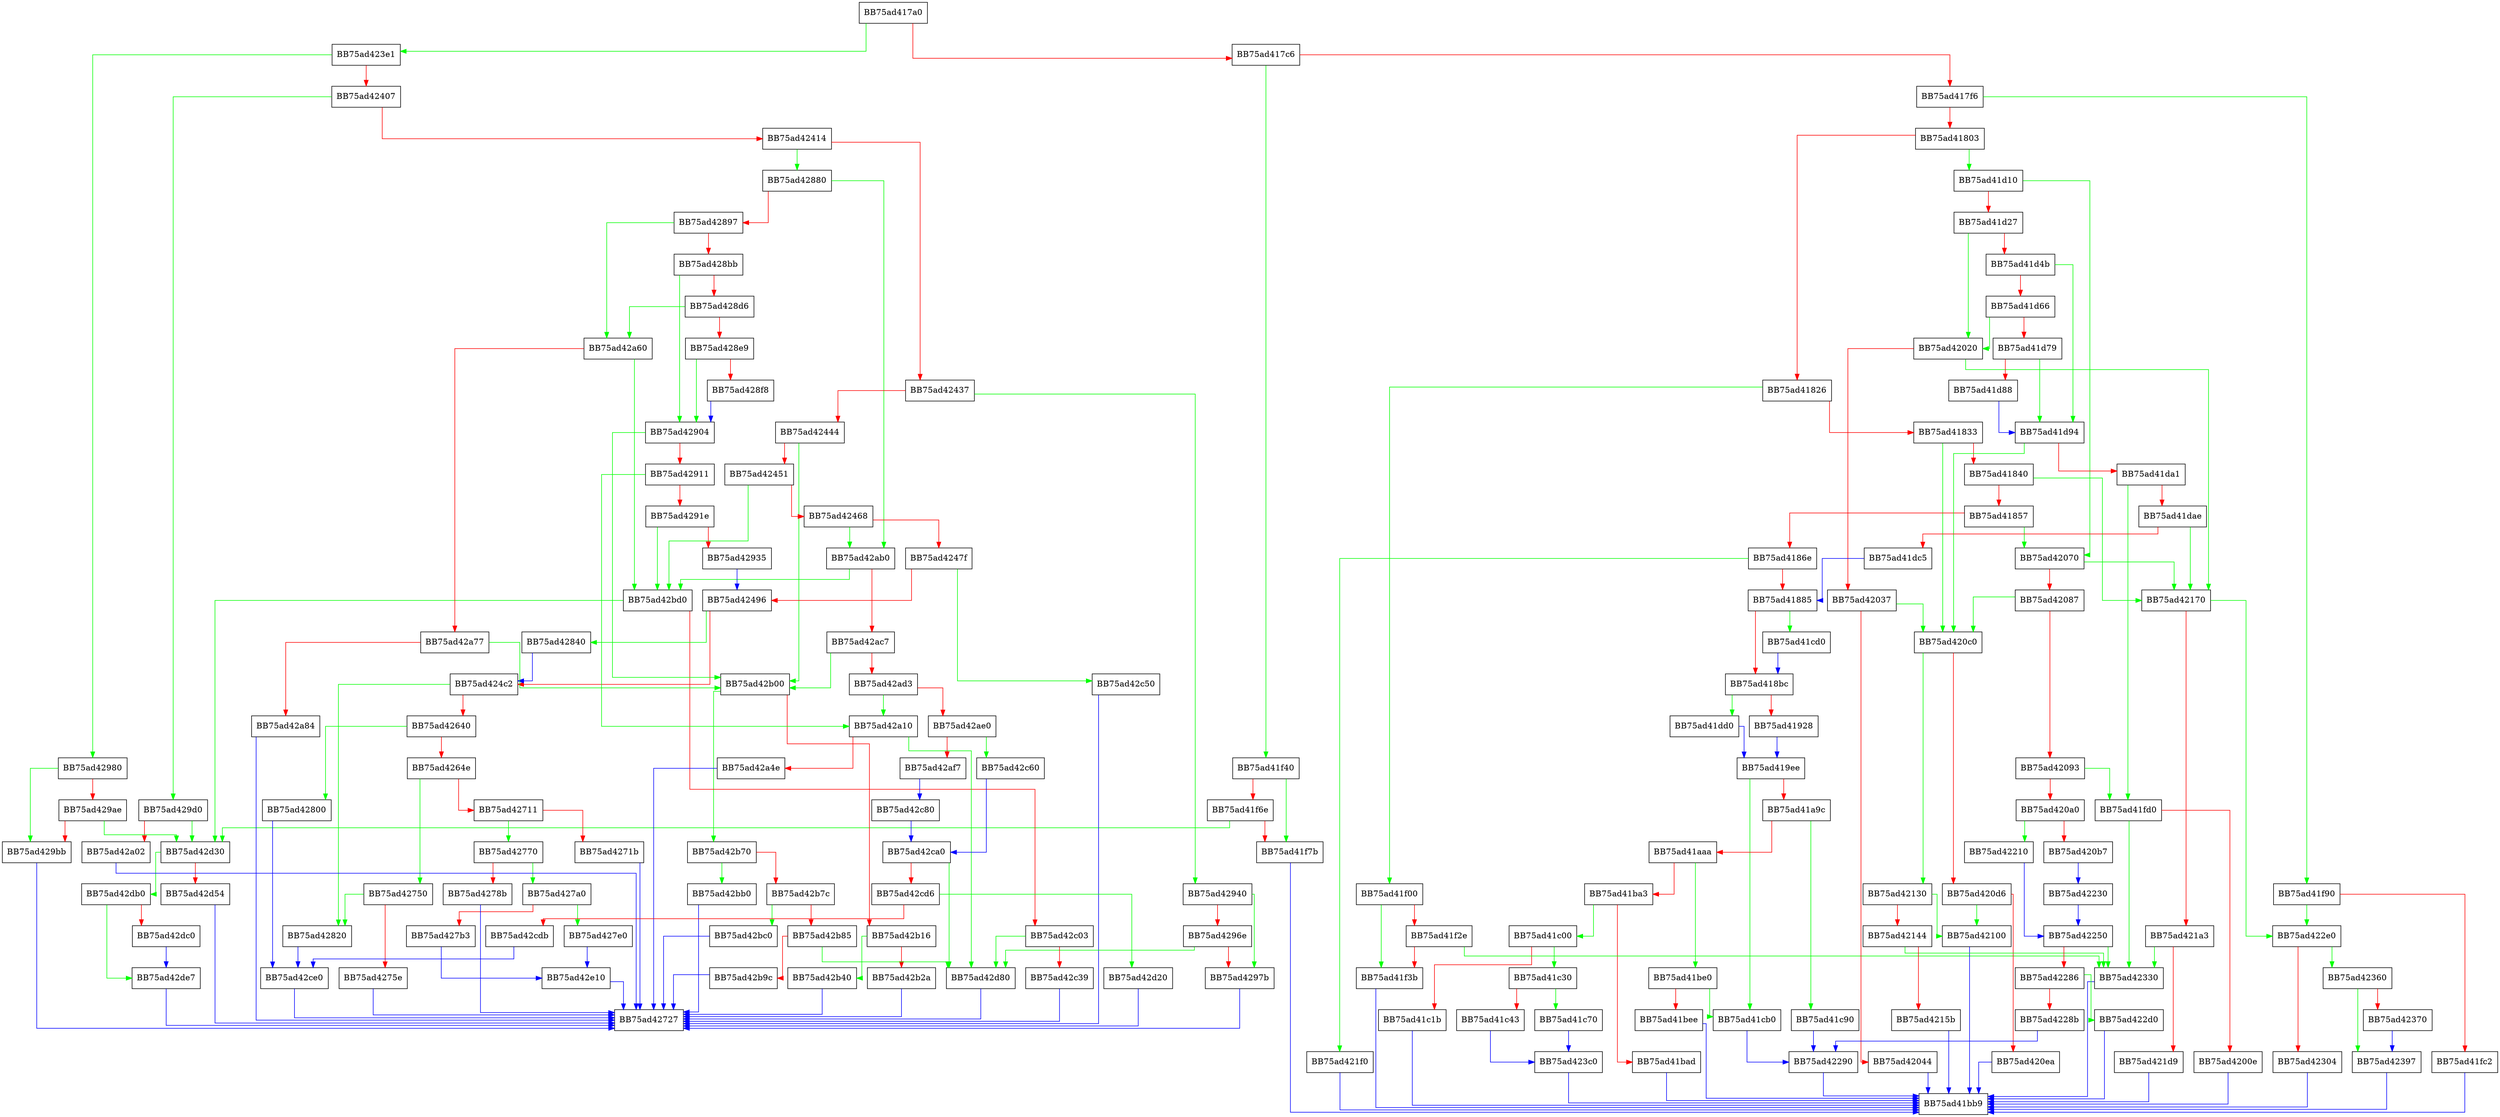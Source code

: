 digraph pow {
  node [shape="box"];
  graph [splines=ortho];
  BB75ad417a0 -> BB75ad423e1 [color="green"];
  BB75ad417a0 -> BB75ad417c6 [color="red"];
  BB75ad417c6 -> BB75ad41f40 [color="green"];
  BB75ad417c6 -> BB75ad417f6 [color="red"];
  BB75ad417f6 -> BB75ad41f90 [color="green"];
  BB75ad417f6 -> BB75ad41803 [color="red"];
  BB75ad41803 -> BB75ad41d10 [color="green"];
  BB75ad41803 -> BB75ad41826 [color="red"];
  BB75ad41826 -> BB75ad41f00 [color="green"];
  BB75ad41826 -> BB75ad41833 [color="red"];
  BB75ad41833 -> BB75ad420c0 [color="green"];
  BB75ad41833 -> BB75ad41840 [color="red"];
  BB75ad41840 -> BB75ad42170 [color="green"];
  BB75ad41840 -> BB75ad41857 [color="red"];
  BB75ad41857 -> BB75ad42070 [color="green"];
  BB75ad41857 -> BB75ad4186e [color="red"];
  BB75ad4186e -> BB75ad421f0 [color="green"];
  BB75ad4186e -> BB75ad41885 [color="red"];
  BB75ad41885 -> BB75ad41cd0 [color="green"];
  BB75ad41885 -> BB75ad418bc [color="red"];
  BB75ad418bc -> BB75ad41dd0 [color="green"];
  BB75ad418bc -> BB75ad41928 [color="red"];
  BB75ad41928 -> BB75ad419ee [color="blue"];
  BB75ad419ee -> BB75ad41cb0 [color="green"];
  BB75ad419ee -> BB75ad41a9c [color="red"];
  BB75ad41a9c -> BB75ad41c90 [color="green"];
  BB75ad41a9c -> BB75ad41aaa [color="red"];
  BB75ad41aaa -> BB75ad41be0 [color="green"];
  BB75ad41aaa -> BB75ad41ba3 [color="red"];
  BB75ad41ba3 -> BB75ad41c00 [color="green"];
  BB75ad41ba3 -> BB75ad41bad [color="red"];
  BB75ad41bad -> BB75ad41bb9 [color="blue"];
  BB75ad41be0 -> BB75ad41cb0 [color="green"];
  BB75ad41be0 -> BB75ad41bee [color="red"];
  BB75ad41bee -> BB75ad41bb9 [color="blue"];
  BB75ad41c00 -> BB75ad41c30 [color="green"];
  BB75ad41c00 -> BB75ad41c1b [color="red"];
  BB75ad41c1b -> BB75ad41bb9 [color="blue"];
  BB75ad41c30 -> BB75ad41c70 [color="green"];
  BB75ad41c30 -> BB75ad41c43 [color="red"];
  BB75ad41c43 -> BB75ad423c0 [color="blue"];
  BB75ad41c70 -> BB75ad423c0 [color="blue"];
  BB75ad41c90 -> BB75ad42290 [color="blue"];
  BB75ad41cb0 -> BB75ad42290 [color="blue"];
  BB75ad41cd0 -> BB75ad418bc [color="blue"];
  BB75ad41d10 -> BB75ad42070 [color="green"];
  BB75ad41d10 -> BB75ad41d27 [color="red"];
  BB75ad41d27 -> BB75ad42020 [color="green"];
  BB75ad41d27 -> BB75ad41d4b [color="red"];
  BB75ad41d4b -> BB75ad41d94 [color="green"];
  BB75ad41d4b -> BB75ad41d66 [color="red"];
  BB75ad41d66 -> BB75ad42020 [color="green"];
  BB75ad41d66 -> BB75ad41d79 [color="red"];
  BB75ad41d79 -> BB75ad41d94 [color="green"];
  BB75ad41d79 -> BB75ad41d88 [color="red"];
  BB75ad41d88 -> BB75ad41d94 [color="blue"];
  BB75ad41d94 -> BB75ad420c0 [color="green"];
  BB75ad41d94 -> BB75ad41da1 [color="red"];
  BB75ad41da1 -> BB75ad41fd0 [color="green"];
  BB75ad41da1 -> BB75ad41dae [color="red"];
  BB75ad41dae -> BB75ad42170 [color="green"];
  BB75ad41dae -> BB75ad41dc5 [color="red"];
  BB75ad41dc5 -> BB75ad41885 [color="blue"];
  BB75ad41dd0 -> BB75ad419ee [color="blue"];
  BB75ad41f00 -> BB75ad41f3b [color="green"];
  BB75ad41f00 -> BB75ad41f2e [color="red"];
  BB75ad41f2e -> BB75ad42330 [color="green"];
  BB75ad41f2e -> BB75ad41f3b [color="red"];
  BB75ad41f3b -> BB75ad41bb9 [color="blue"];
  BB75ad41f40 -> BB75ad41f7b [color="green"];
  BB75ad41f40 -> BB75ad41f6e [color="red"];
  BB75ad41f6e -> BB75ad42d30 [color="green"];
  BB75ad41f6e -> BB75ad41f7b [color="red"];
  BB75ad41f7b -> BB75ad41bb9 [color="blue"];
  BB75ad41f90 -> BB75ad422e0 [color="green"];
  BB75ad41f90 -> BB75ad41fc2 [color="red"];
  BB75ad41fc2 -> BB75ad41bb9 [color="blue"];
  BB75ad41fd0 -> BB75ad42330 [color="green"];
  BB75ad41fd0 -> BB75ad4200e [color="red"];
  BB75ad4200e -> BB75ad41bb9 [color="blue"];
  BB75ad42020 -> BB75ad42170 [color="green"];
  BB75ad42020 -> BB75ad42037 [color="red"];
  BB75ad42037 -> BB75ad420c0 [color="green"];
  BB75ad42037 -> BB75ad42044 [color="red"];
  BB75ad42044 -> BB75ad41bb9 [color="blue"];
  BB75ad42070 -> BB75ad42170 [color="green"];
  BB75ad42070 -> BB75ad42087 [color="red"];
  BB75ad42087 -> BB75ad420c0 [color="green"];
  BB75ad42087 -> BB75ad42093 [color="red"];
  BB75ad42093 -> BB75ad41fd0 [color="green"];
  BB75ad42093 -> BB75ad420a0 [color="red"];
  BB75ad420a0 -> BB75ad42210 [color="green"];
  BB75ad420a0 -> BB75ad420b7 [color="red"];
  BB75ad420b7 -> BB75ad42230 [color="blue"];
  BB75ad420c0 -> BB75ad42130 [color="green"];
  BB75ad420c0 -> BB75ad420d6 [color="red"];
  BB75ad420d6 -> BB75ad42100 [color="green"];
  BB75ad420d6 -> BB75ad420ea [color="red"];
  BB75ad420ea -> BB75ad41bb9 [color="blue"];
  BB75ad42100 -> BB75ad41bb9 [color="blue"];
  BB75ad42130 -> BB75ad42100 [color="green"];
  BB75ad42130 -> BB75ad42144 [color="red"];
  BB75ad42144 -> BB75ad42330 [color="green"];
  BB75ad42144 -> BB75ad4215b [color="red"];
  BB75ad4215b -> BB75ad41bb9 [color="blue"];
  BB75ad42170 -> BB75ad422e0 [color="green"];
  BB75ad42170 -> BB75ad421a3 [color="red"];
  BB75ad421a3 -> BB75ad42330 [color="green"];
  BB75ad421a3 -> BB75ad421d9 [color="red"];
  BB75ad421d9 -> BB75ad41bb9 [color="blue"];
  BB75ad421f0 -> BB75ad41bb9 [color="blue"];
  BB75ad42210 -> BB75ad42250 [color="blue"];
  BB75ad42230 -> BB75ad42250 [color="blue"];
  BB75ad42250 -> BB75ad42330 [color="green"];
  BB75ad42250 -> BB75ad42286 [color="red"];
  BB75ad42286 -> BB75ad422d0 [color="green"];
  BB75ad42286 -> BB75ad4228b [color="red"];
  BB75ad4228b -> BB75ad42290 [color="blue"];
  BB75ad42290 -> BB75ad41bb9 [color="blue"];
  BB75ad422d0 -> BB75ad41bb9 [color="blue"];
  BB75ad422e0 -> BB75ad42360 [color="green"];
  BB75ad422e0 -> BB75ad42304 [color="red"];
  BB75ad42304 -> BB75ad41bb9 [color="blue"];
  BB75ad42330 -> BB75ad41bb9 [color="blue"];
  BB75ad42360 -> BB75ad42397 [color="green"];
  BB75ad42360 -> BB75ad42370 [color="red"];
  BB75ad42370 -> BB75ad42397 [color="blue"];
  BB75ad42397 -> BB75ad41bb9 [color="blue"];
  BB75ad423c0 -> BB75ad41bb9 [color="blue"];
  BB75ad423e1 -> BB75ad42980 [color="green"];
  BB75ad423e1 -> BB75ad42407 [color="red"];
  BB75ad42407 -> BB75ad429d0 [color="green"];
  BB75ad42407 -> BB75ad42414 [color="red"];
  BB75ad42414 -> BB75ad42880 [color="green"];
  BB75ad42414 -> BB75ad42437 [color="red"];
  BB75ad42437 -> BB75ad42940 [color="green"];
  BB75ad42437 -> BB75ad42444 [color="red"];
  BB75ad42444 -> BB75ad42b00 [color="green"];
  BB75ad42444 -> BB75ad42451 [color="red"];
  BB75ad42451 -> BB75ad42bd0 [color="green"];
  BB75ad42451 -> BB75ad42468 [color="red"];
  BB75ad42468 -> BB75ad42ab0 [color="green"];
  BB75ad42468 -> BB75ad4247f [color="red"];
  BB75ad4247f -> BB75ad42c50 [color="green"];
  BB75ad4247f -> BB75ad42496 [color="red"];
  BB75ad42496 -> BB75ad42840 [color="green"];
  BB75ad42496 -> BB75ad424c2 [color="red"];
  BB75ad424c2 -> BB75ad42820 [color="green"];
  BB75ad424c2 -> BB75ad42640 [color="red"];
  BB75ad42640 -> BB75ad42800 [color="green"];
  BB75ad42640 -> BB75ad4264e [color="red"];
  BB75ad4264e -> BB75ad42750 [color="green"];
  BB75ad4264e -> BB75ad42711 [color="red"];
  BB75ad42711 -> BB75ad42770 [color="green"];
  BB75ad42711 -> BB75ad4271b [color="red"];
  BB75ad4271b -> BB75ad42727 [color="blue"];
  BB75ad42750 -> BB75ad42820 [color="green"];
  BB75ad42750 -> BB75ad4275e [color="red"];
  BB75ad4275e -> BB75ad42727 [color="blue"];
  BB75ad42770 -> BB75ad427a0 [color="green"];
  BB75ad42770 -> BB75ad4278b [color="red"];
  BB75ad4278b -> BB75ad42727 [color="blue"];
  BB75ad427a0 -> BB75ad427e0 [color="green"];
  BB75ad427a0 -> BB75ad427b3 [color="red"];
  BB75ad427b3 -> BB75ad42e10 [color="blue"];
  BB75ad427e0 -> BB75ad42e10 [color="blue"];
  BB75ad42800 -> BB75ad42ce0 [color="blue"];
  BB75ad42820 -> BB75ad42ce0 [color="blue"];
  BB75ad42840 -> BB75ad424c2 [color="blue"];
  BB75ad42880 -> BB75ad42ab0 [color="green"];
  BB75ad42880 -> BB75ad42897 [color="red"];
  BB75ad42897 -> BB75ad42a60 [color="green"];
  BB75ad42897 -> BB75ad428bb [color="red"];
  BB75ad428bb -> BB75ad42904 [color="green"];
  BB75ad428bb -> BB75ad428d6 [color="red"];
  BB75ad428d6 -> BB75ad42a60 [color="green"];
  BB75ad428d6 -> BB75ad428e9 [color="red"];
  BB75ad428e9 -> BB75ad42904 [color="green"];
  BB75ad428e9 -> BB75ad428f8 [color="red"];
  BB75ad428f8 -> BB75ad42904 [color="blue"];
  BB75ad42904 -> BB75ad42b00 [color="green"];
  BB75ad42904 -> BB75ad42911 [color="red"];
  BB75ad42911 -> BB75ad42a10 [color="green"];
  BB75ad42911 -> BB75ad4291e [color="red"];
  BB75ad4291e -> BB75ad42bd0 [color="green"];
  BB75ad4291e -> BB75ad42935 [color="red"];
  BB75ad42935 -> BB75ad42496 [color="blue"];
  BB75ad42940 -> BB75ad4297b [color="green"];
  BB75ad42940 -> BB75ad4296e [color="red"];
  BB75ad4296e -> BB75ad42d80 [color="green"];
  BB75ad4296e -> BB75ad4297b [color="red"];
  BB75ad4297b -> BB75ad42727 [color="blue"];
  BB75ad42980 -> BB75ad429bb [color="green"];
  BB75ad42980 -> BB75ad429ae [color="red"];
  BB75ad429ae -> BB75ad42d30 [color="green"];
  BB75ad429ae -> BB75ad429bb [color="red"];
  BB75ad429bb -> BB75ad42727 [color="blue"];
  BB75ad429d0 -> BB75ad42d30 [color="green"];
  BB75ad429d0 -> BB75ad42a02 [color="red"];
  BB75ad42a02 -> BB75ad42727 [color="blue"];
  BB75ad42a10 -> BB75ad42d80 [color="green"];
  BB75ad42a10 -> BB75ad42a4e [color="red"];
  BB75ad42a4e -> BB75ad42727 [color="blue"];
  BB75ad42a60 -> BB75ad42bd0 [color="green"];
  BB75ad42a60 -> BB75ad42a77 [color="red"];
  BB75ad42a77 -> BB75ad42b00 [color="green"];
  BB75ad42a77 -> BB75ad42a84 [color="red"];
  BB75ad42a84 -> BB75ad42727 [color="blue"];
  BB75ad42ab0 -> BB75ad42bd0 [color="green"];
  BB75ad42ab0 -> BB75ad42ac7 [color="red"];
  BB75ad42ac7 -> BB75ad42b00 [color="green"];
  BB75ad42ac7 -> BB75ad42ad3 [color="red"];
  BB75ad42ad3 -> BB75ad42a10 [color="green"];
  BB75ad42ad3 -> BB75ad42ae0 [color="red"];
  BB75ad42ae0 -> BB75ad42c60 [color="green"];
  BB75ad42ae0 -> BB75ad42af7 [color="red"];
  BB75ad42af7 -> BB75ad42c80 [color="blue"];
  BB75ad42b00 -> BB75ad42b70 [color="green"];
  BB75ad42b00 -> BB75ad42b16 [color="red"];
  BB75ad42b16 -> BB75ad42b40 [color="green"];
  BB75ad42b16 -> BB75ad42b2a [color="red"];
  BB75ad42b2a -> BB75ad42727 [color="blue"];
  BB75ad42b40 -> BB75ad42727 [color="blue"];
  BB75ad42b70 -> BB75ad42bb0 [color="green"];
  BB75ad42b70 -> BB75ad42b7c [color="red"];
  BB75ad42b7c -> BB75ad42bc0 [color="green"];
  BB75ad42b7c -> BB75ad42b85 [color="red"];
  BB75ad42b85 -> BB75ad42d80 [color="green"];
  BB75ad42b85 -> BB75ad42b9c [color="red"];
  BB75ad42b9c -> BB75ad42727 [color="blue"];
  BB75ad42bb0 -> BB75ad42727 [color="blue"];
  BB75ad42bc0 -> BB75ad42727 [color="blue"];
  BB75ad42bd0 -> BB75ad42d30 [color="green"];
  BB75ad42bd0 -> BB75ad42c03 [color="red"];
  BB75ad42c03 -> BB75ad42d80 [color="green"];
  BB75ad42c03 -> BB75ad42c39 [color="red"];
  BB75ad42c39 -> BB75ad42727 [color="blue"];
  BB75ad42c50 -> BB75ad42727 [color="blue"];
  BB75ad42c60 -> BB75ad42ca0 [color="blue"];
  BB75ad42c80 -> BB75ad42ca0 [color="blue"];
  BB75ad42ca0 -> BB75ad42d80 [color="green"];
  BB75ad42ca0 -> BB75ad42cd6 [color="red"];
  BB75ad42cd6 -> BB75ad42d20 [color="green"];
  BB75ad42cd6 -> BB75ad42cdb [color="red"];
  BB75ad42cdb -> BB75ad42ce0 [color="blue"];
  BB75ad42ce0 -> BB75ad42727 [color="blue"];
  BB75ad42d20 -> BB75ad42727 [color="blue"];
  BB75ad42d30 -> BB75ad42db0 [color="green"];
  BB75ad42d30 -> BB75ad42d54 [color="red"];
  BB75ad42d54 -> BB75ad42727 [color="blue"];
  BB75ad42d80 -> BB75ad42727 [color="blue"];
  BB75ad42db0 -> BB75ad42de7 [color="green"];
  BB75ad42db0 -> BB75ad42dc0 [color="red"];
  BB75ad42dc0 -> BB75ad42de7 [color="blue"];
  BB75ad42de7 -> BB75ad42727 [color="blue"];
  BB75ad42e10 -> BB75ad42727 [color="blue"];
}